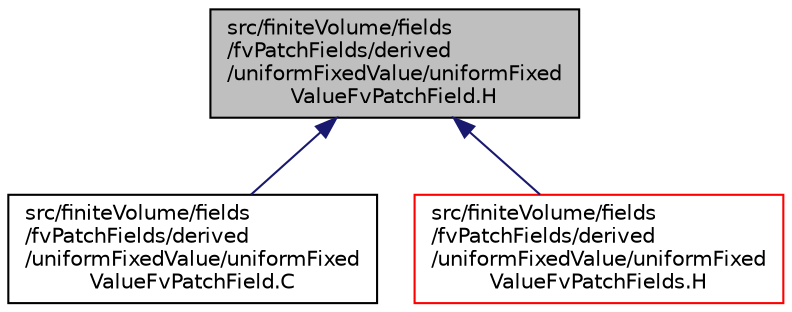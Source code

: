 digraph "src/finiteVolume/fields/fvPatchFields/derived/uniformFixedValue/uniformFixedValueFvPatchField.H"
{
  bgcolor="transparent";
  edge [fontname="Helvetica",fontsize="10",labelfontname="Helvetica",labelfontsize="10"];
  node [fontname="Helvetica",fontsize="10",shape=record];
  Node1 [label="src/finiteVolume/fields\l/fvPatchFields/derived\l/uniformFixedValue/uniformFixed\lValueFvPatchField.H",height=0.2,width=0.4,color="black", fillcolor="grey75", style="filled", fontcolor="black"];
  Node1 -> Node2 [dir="back",color="midnightblue",fontsize="10",style="solid",fontname="Helvetica"];
  Node2 [label="src/finiteVolume/fields\l/fvPatchFields/derived\l/uniformFixedValue/uniformFixed\lValueFvPatchField.C",height=0.2,width=0.4,color="black",URL="$a05629.html"];
  Node1 -> Node3 [dir="back",color="midnightblue",fontsize="10",style="solid",fontname="Helvetica"];
  Node3 [label="src/finiteVolume/fields\l/fvPatchFields/derived\l/uniformFixedValue/uniformFixed\lValueFvPatchFields.H",height=0.2,width=0.4,color="red",URL="$a05632.html"];
}

